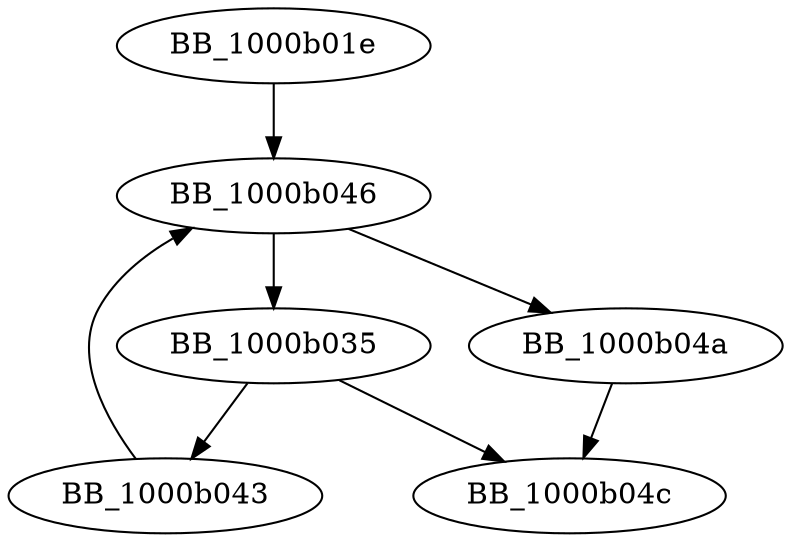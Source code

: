 DiGraph ___sbh_find_block{
BB_1000b01e->BB_1000b046
BB_1000b035->BB_1000b043
BB_1000b035->BB_1000b04c
BB_1000b043->BB_1000b046
BB_1000b046->BB_1000b035
BB_1000b046->BB_1000b04a
BB_1000b04a->BB_1000b04c
}
